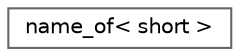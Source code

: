 digraph "类继承关系图"
{
 // LATEX_PDF_SIZE
  bgcolor="transparent";
  edge [fontname=Helvetica,fontsize=10,labelfontname=Helvetica,labelfontsize=10];
  node [fontname=Helvetica,fontsize=10,shape=box,height=0.2,width=0.4];
  rankdir="LR";
  Node0 [id="Node000000",label="name_of\< short \>",height=0.2,width=0.4,color="grey40", fillcolor="white", style="filled",URL="$classname__of_3_01short_01_4.html",tooltip=" "];
}
